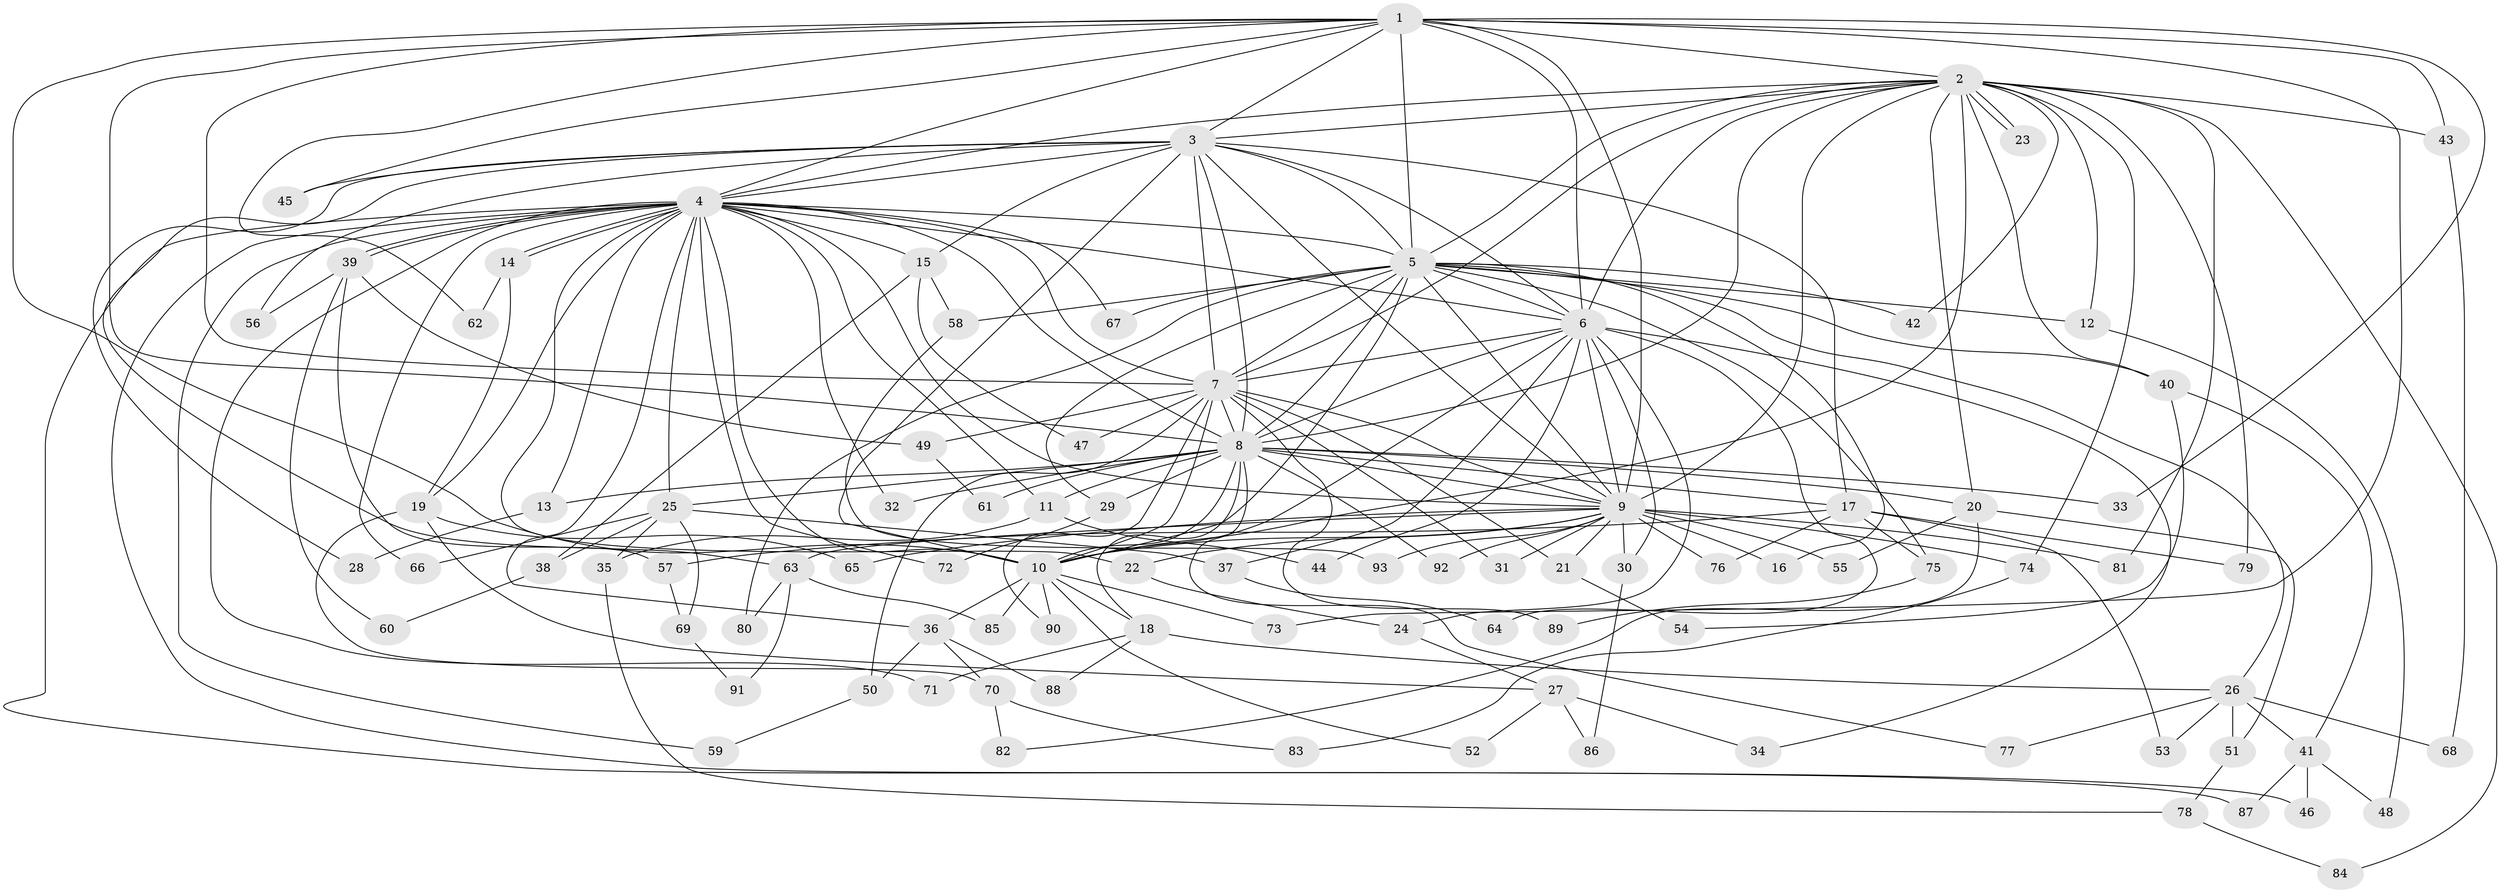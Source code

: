// coarse degree distribution, {10: 0.015625, 17: 0.015625, 21: 0.015625, 23: 0.015625, 14: 0.015625, 19: 0.015625, 24: 0.015625, 4: 0.09375, 2: 0.46875, 6: 0.078125, 5: 0.046875, 7: 0.046875, 3: 0.15625}
// Generated by graph-tools (version 1.1) at 2025/51/02/27/25 19:51:53]
// undirected, 93 vertices, 211 edges
graph export_dot {
graph [start="1"]
  node [color=gray90,style=filled];
  1;
  2;
  3;
  4;
  5;
  6;
  7;
  8;
  9;
  10;
  11;
  12;
  13;
  14;
  15;
  16;
  17;
  18;
  19;
  20;
  21;
  22;
  23;
  24;
  25;
  26;
  27;
  28;
  29;
  30;
  31;
  32;
  33;
  34;
  35;
  36;
  37;
  38;
  39;
  40;
  41;
  42;
  43;
  44;
  45;
  46;
  47;
  48;
  49;
  50;
  51;
  52;
  53;
  54;
  55;
  56;
  57;
  58;
  59;
  60;
  61;
  62;
  63;
  64;
  65;
  66;
  67;
  68;
  69;
  70;
  71;
  72;
  73;
  74;
  75;
  76;
  77;
  78;
  79;
  80;
  81;
  82;
  83;
  84;
  85;
  86;
  87;
  88;
  89;
  90;
  91;
  92;
  93;
  1 -- 2;
  1 -- 3;
  1 -- 4;
  1 -- 5;
  1 -- 6;
  1 -- 7;
  1 -- 8;
  1 -- 9;
  1 -- 10;
  1 -- 33;
  1 -- 43;
  1 -- 45;
  1 -- 62;
  1 -- 73;
  2 -- 3;
  2 -- 4;
  2 -- 5;
  2 -- 6;
  2 -- 7;
  2 -- 8;
  2 -- 9;
  2 -- 10;
  2 -- 12;
  2 -- 20;
  2 -- 23;
  2 -- 23;
  2 -- 40;
  2 -- 42;
  2 -- 43;
  2 -- 74;
  2 -- 79;
  2 -- 81;
  2 -- 84;
  3 -- 4;
  3 -- 5;
  3 -- 6;
  3 -- 7;
  3 -- 8;
  3 -- 9;
  3 -- 10;
  3 -- 15;
  3 -- 17;
  3 -- 28;
  3 -- 45;
  3 -- 56;
  3 -- 63;
  4 -- 5;
  4 -- 6;
  4 -- 7;
  4 -- 8;
  4 -- 9;
  4 -- 10;
  4 -- 11;
  4 -- 13;
  4 -- 14;
  4 -- 14;
  4 -- 15;
  4 -- 19;
  4 -- 22;
  4 -- 25;
  4 -- 32;
  4 -- 36;
  4 -- 39;
  4 -- 39;
  4 -- 46;
  4 -- 59;
  4 -- 66;
  4 -- 67;
  4 -- 71;
  4 -- 72;
  4 -- 87;
  5 -- 6;
  5 -- 7;
  5 -- 8;
  5 -- 9;
  5 -- 10;
  5 -- 12;
  5 -- 16;
  5 -- 26;
  5 -- 29;
  5 -- 40;
  5 -- 42;
  5 -- 58;
  5 -- 67;
  5 -- 75;
  5 -- 80;
  6 -- 7;
  6 -- 8;
  6 -- 9;
  6 -- 10;
  6 -- 24;
  6 -- 30;
  6 -- 34;
  6 -- 37;
  6 -- 44;
  6 -- 64;
  7 -- 8;
  7 -- 9;
  7 -- 10;
  7 -- 21;
  7 -- 31;
  7 -- 47;
  7 -- 49;
  7 -- 50;
  7 -- 89;
  7 -- 90;
  8 -- 9;
  8 -- 10;
  8 -- 11;
  8 -- 13;
  8 -- 17;
  8 -- 18;
  8 -- 20;
  8 -- 25;
  8 -- 29;
  8 -- 32;
  8 -- 33;
  8 -- 61;
  8 -- 77;
  8 -- 92;
  9 -- 10;
  9 -- 16;
  9 -- 21;
  9 -- 22;
  9 -- 30;
  9 -- 31;
  9 -- 55;
  9 -- 63;
  9 -- 65;
  9 -- 74;
  9 -- 76;
  9 -- 81;
  9 -- 92;
  9 -- 93;
  10 -- 18;
  10 -- 36;
  10 -- 52;
  10 -- 73;
  10 -- 85;
  10 -- 90;
  11 -- 35;
  11 -- 44;
  12 -- 48;
  13 -- 28;
  14 -- 19;
  14 -- 62;
  15 -- 38;
  15 -- 47;
  15 -- 58;
  17 -- 53;
  17 -- 57;
  17 -- 75;
  17 -- 76;
  17 -- 79;
  18 -- 26;
  18 -- 71;
  18 -- 88;
  19 -- 27;
  19 -- 65;
  19 -- 70;
  20 -- 51;
  20 -- 55;
  20 -- 82;
  21 -- 54;
  22 -- 24;
  24 -- 27;
  25 -- 35;
  25 -- 37;
  25 -- 38;
  25 -- 66;
  25 -- 69;
  26 -- 41;
  26 -- 51;
  26 -- 53;
  26 -- 68;
  26 -- 77;
  27 -- 34;
  27 -- 52;
  27 -- 86;
  29 -- 72;
  30 -- 86;
  35 -- 78;
  36 -- 50;
  36 -- 70;
  36 -- 88;
  37 -- 64;
  38 -- 60;
  39 -- 49;
  39 -- 56;
  39 -- 57;
  39 -- 60;
  40 -- 41;
  40 -- 54;
  41 -- 46;
  41 -- 48;
  41 -- 87;
  43 -- 68;
  49 -- 61;
  50 -- 59;
  51 -- 78;
  57 -- 69;
  58 -- 93;
  63 -- 80;
  63 -- 85;
  63 -- 91;
  69 -- 91;
  70 -- 82;
  70 -- 83;
  74 -- 83;
  75 -- 89;
  78 -- 84;
}
